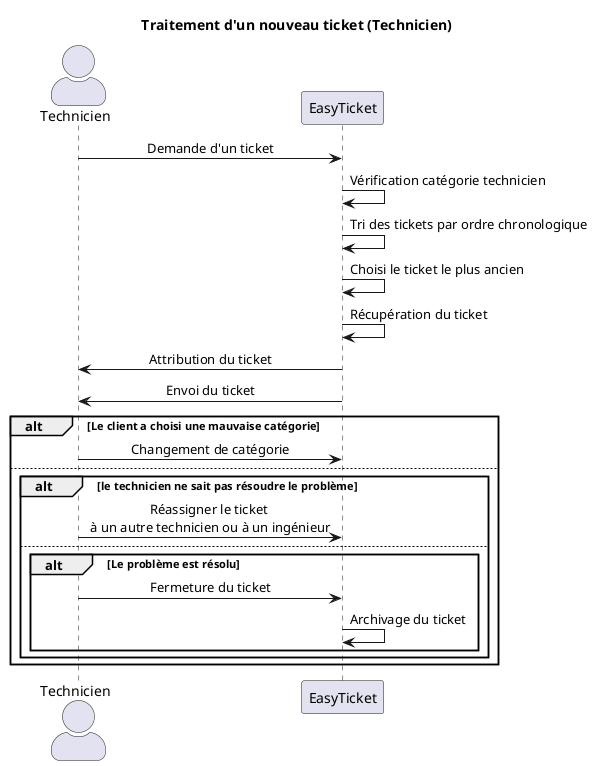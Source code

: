 @startuml

title Traitement d'un nouveau ticket (Technicien)
skinparam sequenceMessageAlign center
skinparam ActorStyle awesome

actor Technicien as a
participant EasyTicket as t
a -> t: Demande d'un ticket
t -> t: Vérification catégorie technicien
t -> t: Tri des tickets par ordre chronologique
t -> t: Choisi le ticket le plus ancien
t -> t: Récupération du ticket
a <- t: Attribution du ticket
a <- t: Envoi du ticket

alt Le client a choisi une mauvaise catégorie
  a -> t: Changement de catégorie
else
  alt le technicien ne sait pas résoudre le problème
    a -> t: Réassigner le ticket \nà un autre technicien ou à un ingénieur
  else
    alt Le problème est résolu
      a -> t: Fermeture du ticket
      t -> t: Archivage du ticket
    end
  end
end

@enduml

